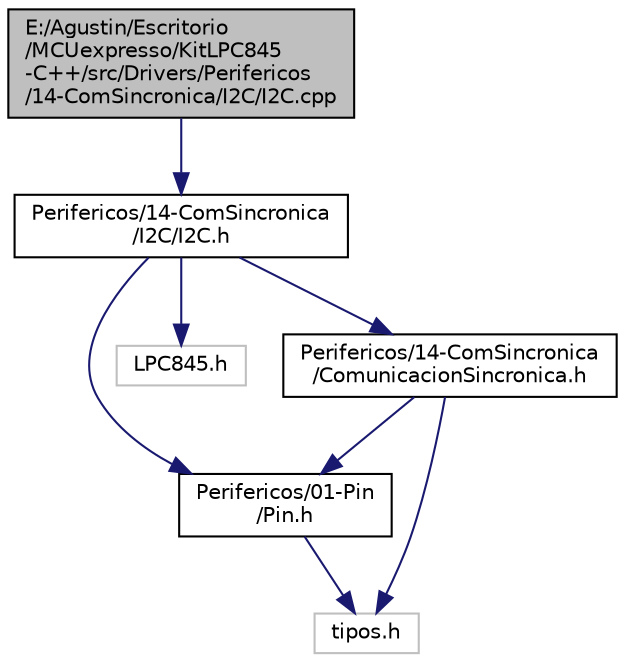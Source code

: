 digraph "E:/Agustin/Escritorio/MCUexpresso/KitLPC845-C++/src/Drivers/Perifericos/14-ComSincronica/I2C/I2C.cpp"
{
 // LATEX_PDF_SIZE
  edge [fontname="Helvetica",fontsize="10",labelfontname="Helvetica",labelfontsize="10"];
  node [fontname="Helvetica",fontsize="10",shape=record];
  Node1 [label="E:/Agustin/Escritorio\l/MCUexpresso/KitLPC845\l-C++/src/Drivers/Perifericos\l/14-ComSincronica/I2C/I2C.cpp",height=0.2,width=0.4,color="black", fillcolor="grey75", style="filled", fontcolor="black",tooltip="Descripcion del modulo."];
  Node1 -> Node2 [color="midnightblue",fontsize="10",style="solid",fontname="Helvetica"];
  Node2 [label="Perifericos/14-ComSincronica\l/I2C/I2C.h",height=0.2,width=0.4,color="black", fillcolor="white", style="filled",URL="$_i2_c_8h.html",tooltip="Breve descripción del objetivo del Módulo."];
  Node2 -> Node3 [color="midnightblue",fontsize="10",style="solid",fontname="Helvetica"];
  Node3 [label="Perifericos/01-Pin\l/Pin.h",height=0.2,width=0.4,color="black", fillcolor="white", style="filled",URL="$_pin_8h.html",tooltip="Clase Abstracta de cualquier pin del microcontrolador."];
  Node3 -> Node4 [color="midnightblue",fontsize="10",style="solid",fontname="Helvetica"];
  Node4 [label="tipos.h",height=0.2,width=0.4,color="grey75", fillcolor="white", style="filled",tooltip=" "];
  Node2 -> Node5 [color="midnightblue",fontsize="10",style="solid",fontname="Helvetica"];
  Node5 [label="LPC845.h",height=0.2,width=0.4,color="grey75", fillcolor="white", style="filled",tooltip=" "];
  Node2 -> Node6 [color="midnightblue",fontsize="10",style="solid",fontname="Helvetica"];
  Node6 [label="Perifericos/14-ComSincronica\l/ComunicacionSincronica.h",height=0.2,width=0.4,color="black", fillcolor="white", style="filled",URL="$_comunicacion_sincronica_8h.html",tooltip="Objeto base para la creacion de comunicaciones sincrónicas."];
  Node6 -> Node3 [color="midnightblue",fontsize="10",style="solid",fontname="Helvetica"];
  Node6 -> Node4 [color="midnightblue",fontsize="10",style="solid",fontname="Helvetica"];
}
